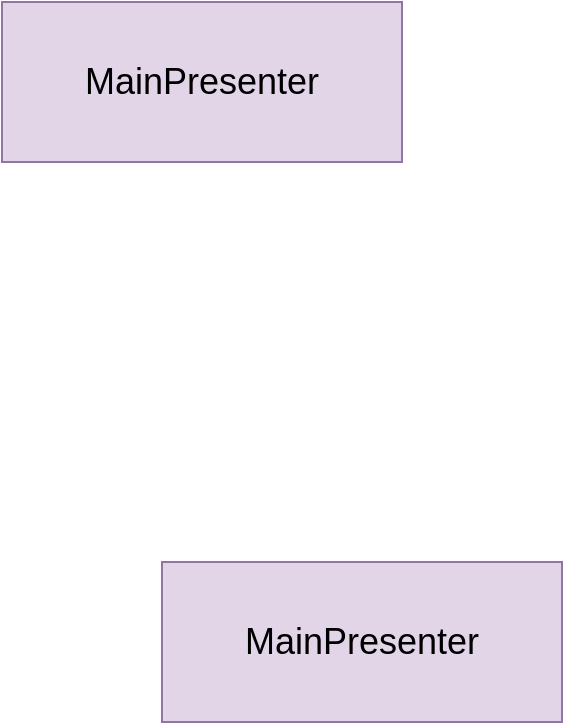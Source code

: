 <mxfile version="16.1.2" type="device"><diagram id="EPHnk34ldU_Nitk5PFuo" name="Page-1"><mxGraphModel dx="1102" dy="865" grid="1" gridSize="10" guides="1" tooltips="1" connect="1" arrows="1" fold="1" page="1" pageScale="1" pageWidth="850" pageHeight="1100" math="0" shadow="0"><root><mxCell id="0"/><mxCell id="1" parent="0"/><mxCell id="EIEkGy1drdxfzu9Ikc1S-1" value="MainPresenter" style="rounded=0;whiteSpace=wrap;html=1;fillColor=#e1d5e7;strokeColor=#9673a6;fontSize=18;" parent="1" vertex="1"><mxGeometry x="360" y="400" width="200" height="80" as="geometry"/></mxCell><mxCell id="EIEkGy1drdxfzu9Ikc1S-2" value="MainPresenter" style="rounded=0;whiteSpace=wrap;html=1;fillColor=#e1d5e7;strokeColor=#9673a6;fontSize=18;" parent="1" vertex="1"><mxGeometry x="280" y="120" width="200" height="80" as="geometry"/></mxCell></root></mxGraphModel></diagram></mxfile>